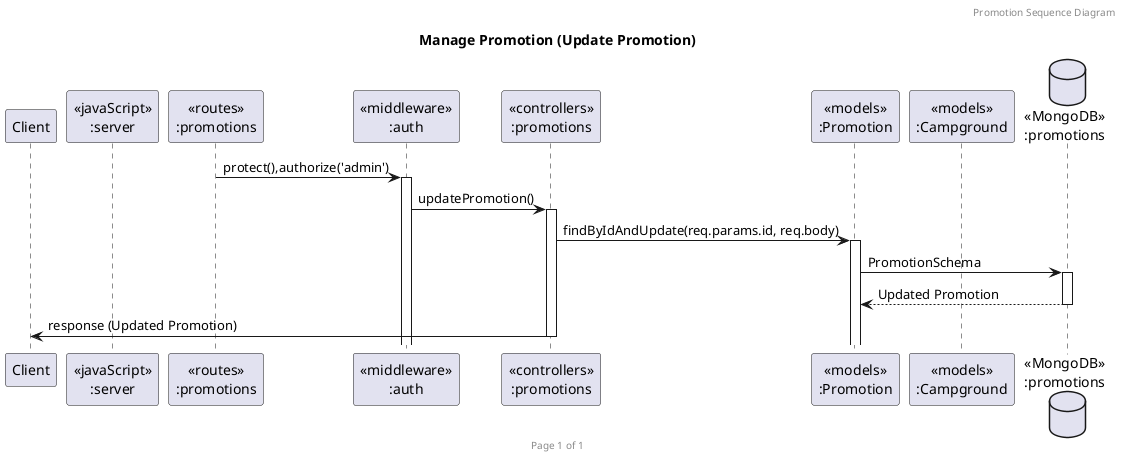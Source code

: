 @startuml manage-promotion

header Promotion Sequence Diagram
footer Page %page% of %lastpage%
title "Manage Promotion (Update Promotion)"

participant "Client" as client
participant "<<javaScript>>\n:server" as server
participant "<<routes>>\n:promotions" as routerPromotions
participant "<<middleware>>\n:auth" as middlewareAuth
participant "<<controllers>>\n:promotions" as controllersPromotions
participant "<<models>>\n:Promotion" as modelPromotion
participant "<<models>>\n:Campground" as modelCampground
database "<<MongoDB>>\n:promotions" as PromotionsDatabase

routerPromotions -> middlewareAuth ++: protect(),authorize('admin')
middlewareAuth -> controllersPromotions ++: updatePromotion()
controllersPromotions -> modelPromotion ++: findByIdAndUpdate(req.params.id, req.body)
modelPromotion -> PromotionsDatabase ++: PromotionSchema
PromotionsDatabase --> modelPromotion --: Updated Promotion
controllersPromotions->client --: response (Updated Promotion)

@enduml

